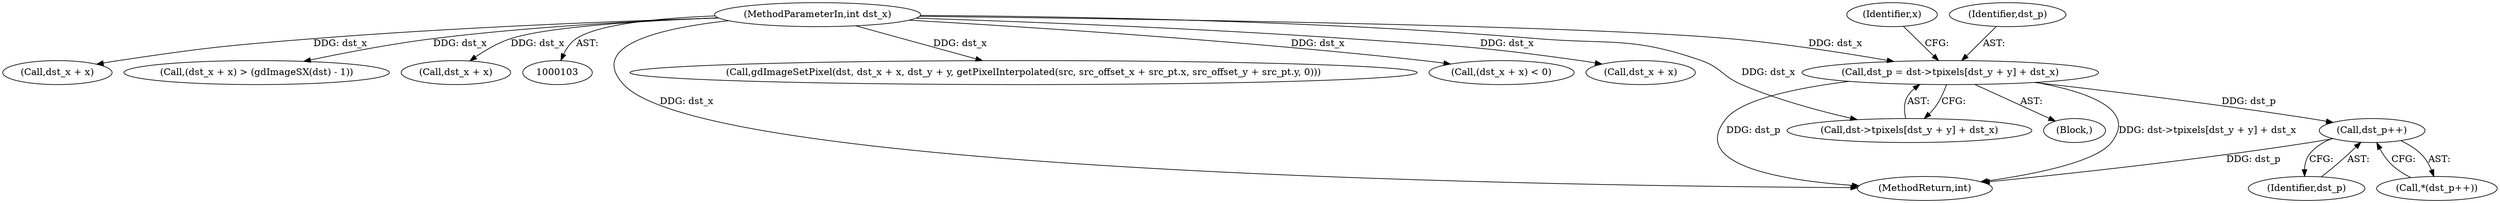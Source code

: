 digraph "0_libgd_7a1aac3343af85b4af4df5f8844946eaa27394ab?w=1_1@integer" {
"1000417" [label="(Call,dst_p = dst->tpixels[dst_y + y] + dst_x)"];
"1000105" [label="(MethodParameterIn,int dst_x)"];
"1000474" [label="(Call,dst_p++)"];
"1000419" [label="(Call,dst->tpixels[dst_y + y] + dst_x)"];
"1000388" [label="(Block,)"];
"1000504" [label="(MethodReturn,int)"];
"1000356" [label="(Call,gdImageSetPixel(dst, dst_x + x, dst_y + y, getPixelInterpolated(src, src_offset_x + src_pt.x, src_offset_y + src_pt.y, 0)))"];
"1000473" [label="(Call,*(dst_p++))"];
"1000430" [label="(Identifier,x)"];
"1000475" [label="(Identifier,dst_p)"];
"1000105" [label="(MethodParameterIn,int dst_x)"];
"1000457" [label="(Call,(dst_x + x) < 0)"];
"1000458" [label="(Call,dst_x + x)"];
"1000358" [label="(Call,dst_x + x)"];
"1000462" [label="(Call,(dst_x + x) > (gdImageSX(dst) - 1))"];
"1000417" [label="(Call,dst_p = dst->tpixels[dst_y + y] + dst_x)"];
"1000418" [label="(Identifier,dst_p)"];
"1000463" [label="(Call,dst_x + x)"];
"1000474" [label="(Call,dst_p++)"];
"1000417" -> "1000388"  [label="AST: "];
"1000417" -> "1000419"  [label="CFG: "];
"1000418" -> "1000417"  [label="AST: "];
"1000419" -> "1000417"  [label="AST: "];
"1000430" -> "1000417"  [label="CFG: "];
"1000417" -> "1000504"  [label="DDG: dst_p"];
"1000417" -> "1000504"  [label="DDG: dst->tpixels[dst_y + y] + dst_x"];
"1000105" -> "1000417"  [label="DDG: dst_x"];
"1000417" -> "1000474"  [label="DDG: dst_p"];
"1000105" -> "1000103"  [label="AST: "];
"1000105" -> "1000504"  [label="DDG: dst_x"];
"1000105" -> "1000356"  [label="DDG: dst_x"];
"1000105" -> "1000358"  [label="DDG: dst_x"];
"1000105" -> "1000419"  [label="DDG: dst_x"];
"1000105" -> "1000457"  [label="DDG: dst_x"];
"1000105" -> "1000458"  [label="DDG: dst_x"];
"1000105" -> "1000462"  [label="DDG: dst_x"];
"1000105" -> "1000463"  [label="DDG: dst_x"];
"1000474" -> "1000473"  [label="AST: "];
"1000474" -> "1000475"  [label="CFG: "];
"1000475" -> "1000474"  [label="AST: "];
"1000473" -> "1000474"  [label="CFG: "];
"1000474" -> "1000504"  [label="DDG: dst_p"];
}
